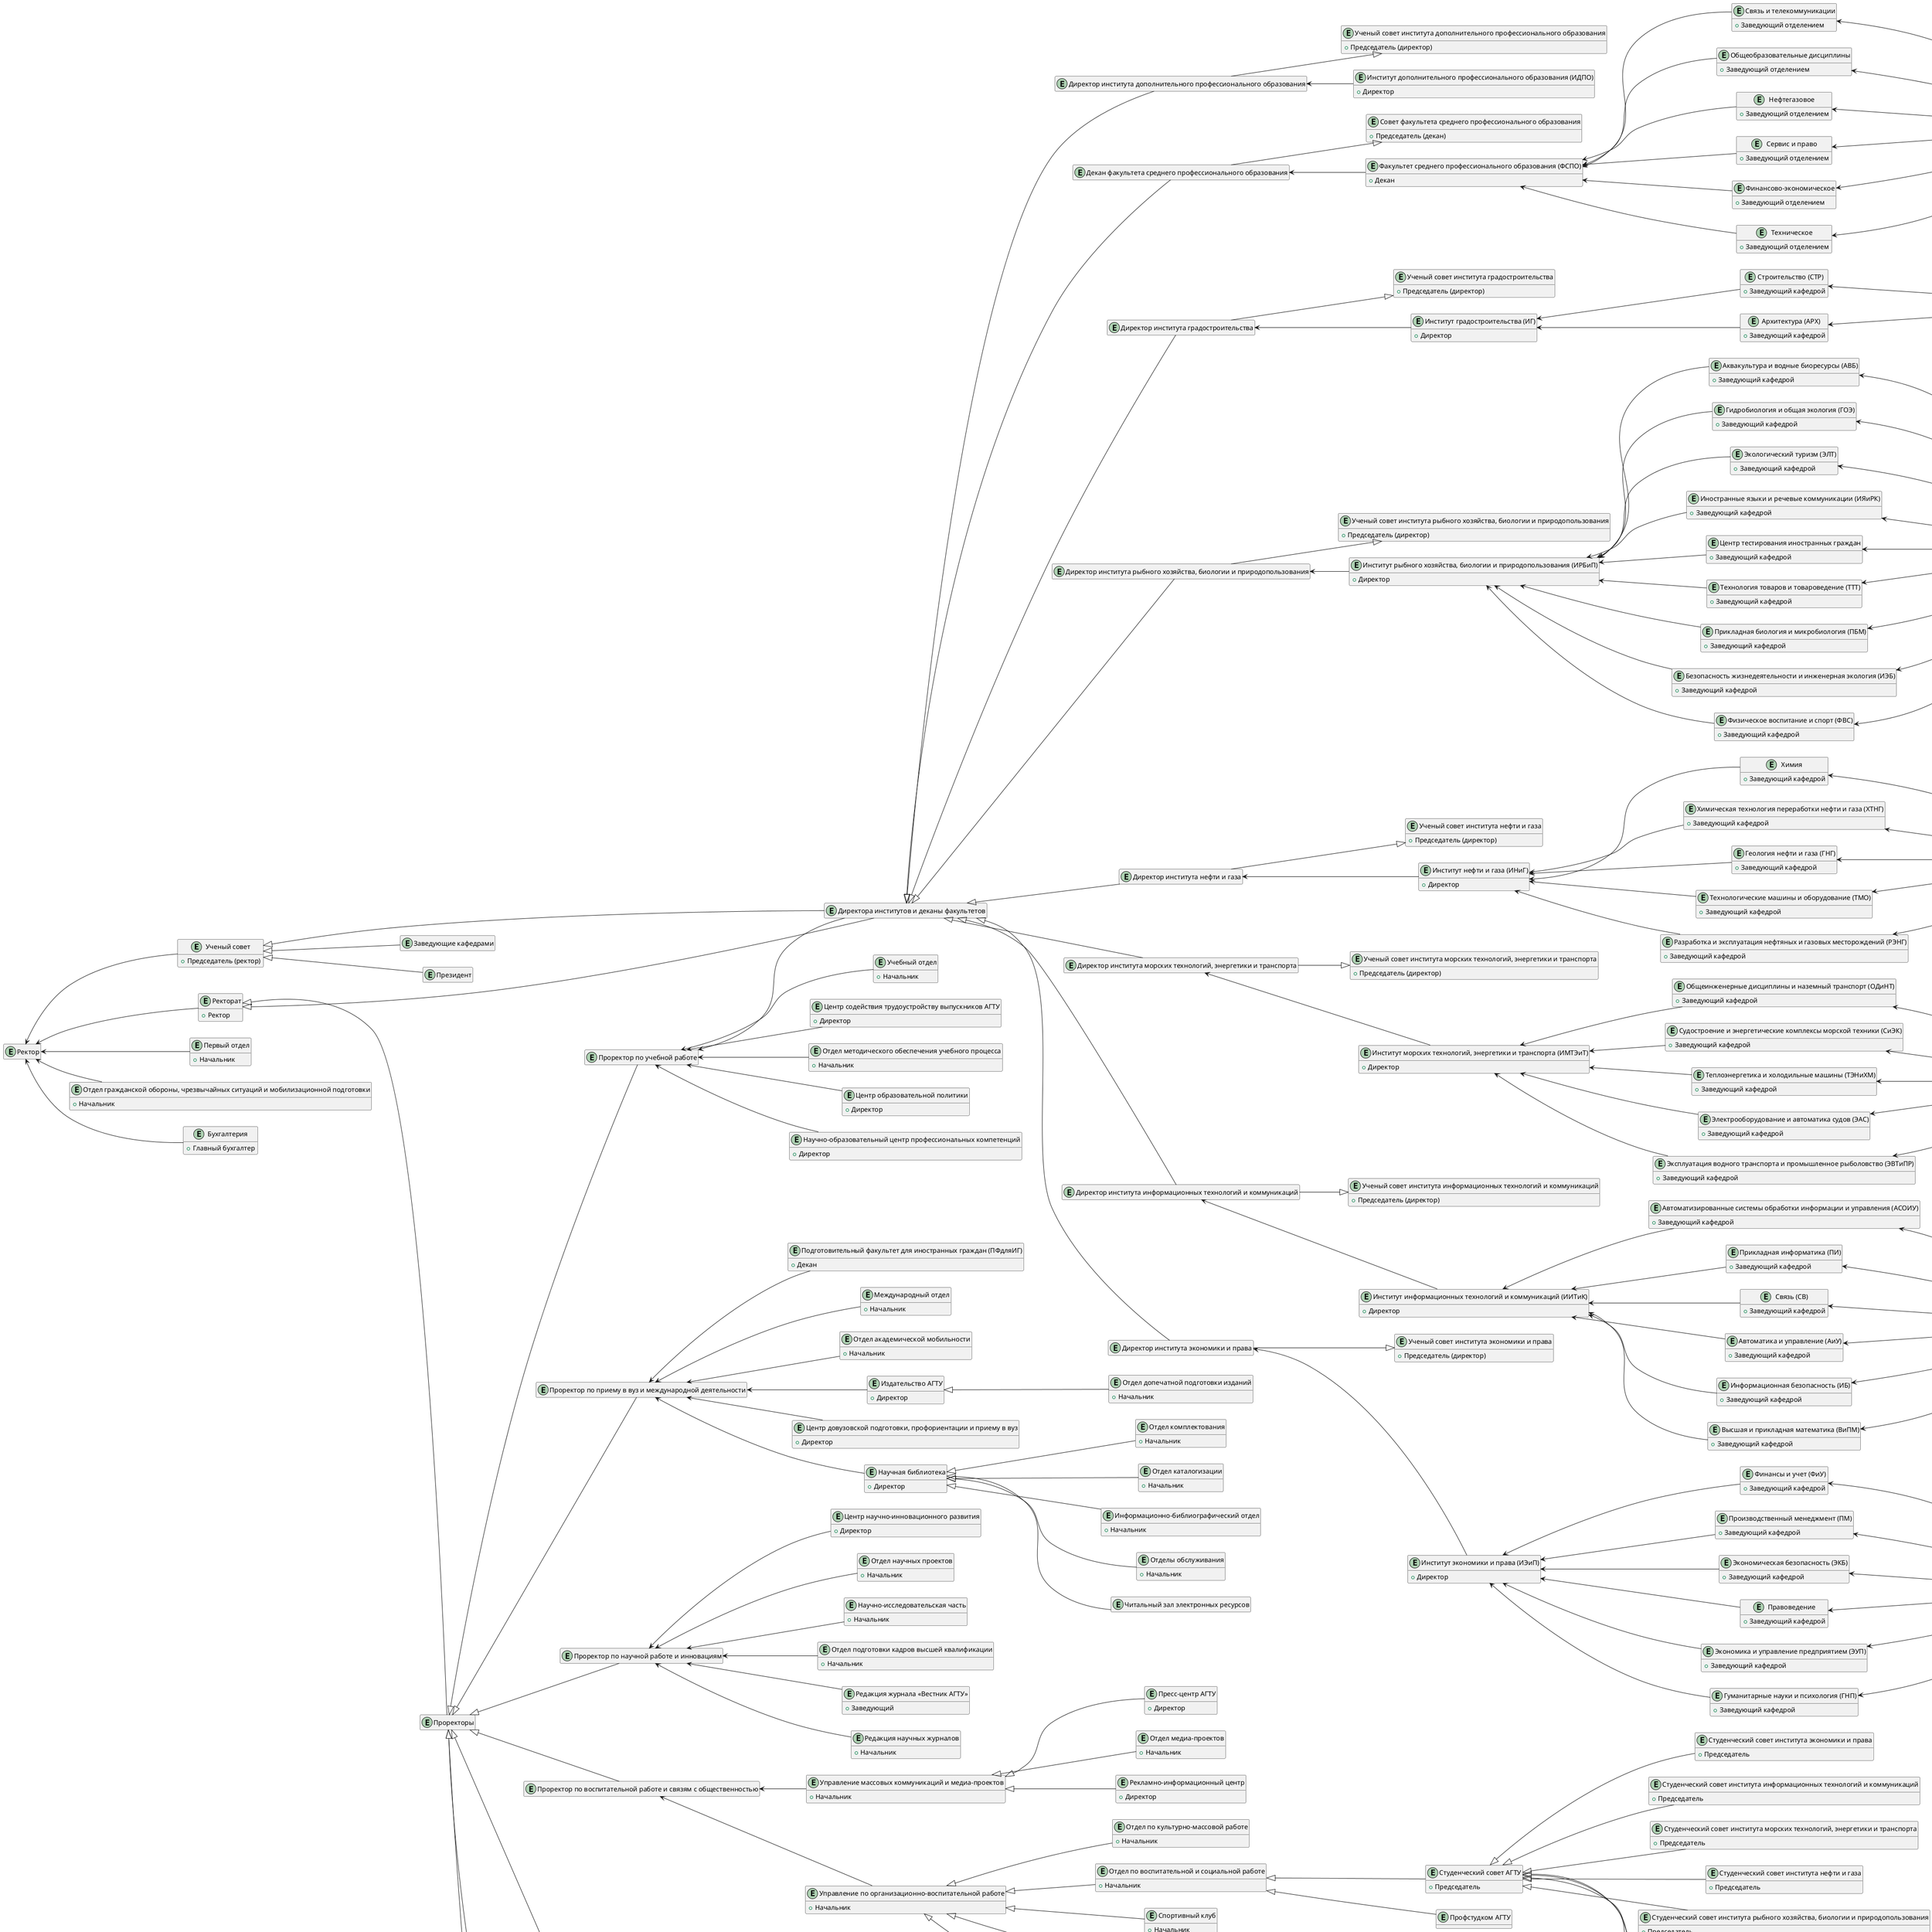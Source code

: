 @startuml
'https://plantuml.com/class-diagram

' не нужны:
' общежития
' вахты корпусов и кпп
' склад

' A <|-- B : отдел B входит в состав отдела A (отдел B руководит отделом A)
' A <-- B : отдел B подчиняется отделу A (отдел A руководит отделом B)

left to right direction

hide methods
'hide members

entity "Ученый совет" as academicCouncil {
    + {field} Председатель (ректор)
}

entity "Ректор" as rector
hide rector members
'rector --|> academicCouncil 
rector <-- academicCouncil 

entity "Ректорат" as rectory {
    + Ректор
}
rector <-- rectory


entity "Проректоры" as viceRectors
hide viceRectors members
rectory <|-- viceRectors

    entity "Проректор по учебной работе" as viceRectorForAcademicAffairs
    hide viceRectorForAcademicAffairs members
    viceRectors <|-- viceRectorForAcademicAffairs

    entity "Проректор по приему в вуз и международной деятельности" as viceRectorForAdmissionsAndInternationalActivities
    hide viceRectorForAdmissionsAndInternationalActivities members
    viceRectors <|-- viceRectorForAdmissionsAndInternationalActivities

    entity "Проректор по научной работе и инновациям" as viceRectorForResearchAndInnovations
    hide viceRectorForResearchAndInnovations members
    viceRectors <|-- viceRectorForResearchAndInnovations

    entity "Проректор по воспитательной работе и связям с общественностью" as viceRectorForEducationalWorkAndPublicRelations
    hide viceRectorForEducationalWorkAndPublicRelations members
    viceRectors <|-- viceRectorForEducationalWorkAndPublicRelations

    entity "Проректор по инфраструктурному развитию и информатизации" as viceRectorForInfrastructureDevelopmentAndInformatization
    hide viceRectorForInfrastructureDevelopmentAndInformatization members
    viceRectors <|-- viceRectorForInfrastructureDevelopmentAndInformatization

    entity "Проректор по организационно-правовым вопросам" as viceRectorForOrganizationalAndLegalAffairs
    hide viceRectorForOrganizationalAndLegalAffairs members
    viceRectors <|-- viceRectorForOrganizationalAndLegalAffairs

    entity "Проректор по финансово-экономическим вопросам" as viceRectorForFinancialAndEconomicAffairs
    hide viceRectorForFinancialAndEconomicAffairs members
    viceRectors <|-- viceRectorForFinancialAndEconomicAffairs

''''''''''''''''''''''''''''''''''''''''''''''''''''''''''''''''''''''''''''''''''''''''''''''' УЧЕНЫЕ СОВЕТЫ ИНСТИТУТОВ
entity "Ученый совет института экономики и права" as instituteAcademicCouncilOfEconomicsAndLaw {
    + {field} Председатель (директор)
}

entity "Ученый совет института информационных технологий и коммуникаций" as instituteAcademicCouncilOfInformationTechnologiesAndCommunications {
    + {field} Председатель (директор)
}

entity "Ученый совет института морских технологий, энергетики и транспорта" as instituteAcademicCouncilOfMarineTechnologiesEnergyAndTransport {
    + {field} Председатель (директор)
}

entity "Ученый совет института нефти и газа" as instituteAcademicCouncilOfOilAndGas {
    + {field} Председатель (директор)
}

entity "Ученый совет института рыбного хозяйства, биологии и природопользования" as instituteAcademicCouncilOfFisheriesBiologyAndNatureManagement {
    + {field} Председатель (директор)
}

entity "Ученый совет института градостроительства" as instituteAcademicCouncilOfUrbanPlanning {
    + {field} Председатель (директор)
}

entity "Совет факультета среднего профессионального образования" as facultyCouncilForSecondaryProfessionalEducation {
    + {field} Председатель (декан)
}

entity "Ученый совет института дополнительного профессионального образования" as instituteAcademicCouncilOfContinuingProfessionalEducation {
    + {field} Председатель (директор)
}

'''''''''''''''''''''''''''''''''''''''''''''''''''''''''''''''''''''''''''''' ДИРЕКТОРА ИНСТИТУТОВ И ДЕКАНЫ ФАКУЛЬТЕТОВ
entity "Директора институтов и деканы факультетов" as directorsAndDeans
hide directorsAndDeans members
viceRectorForAcademicAffairs <-- directorsAndDeans
rectory <|-- directorsAndDeans
academicCouncil <|-- directorsAndDeans

    entity "Директор института экономики и права" as instituteOfEconomicsAndLawDirector
    hide instituteOfEconomicsAndLawDirector members
    directorsAndDeans <|-- instituteOfEconomicsAndLawDirector
    instituteAcademicCouncilOfEconomicsAndLaw <|-up- instituteOfEconomicsAndLawDirector

    entity "Директор института информационных технологий и коммуникаций" as instituteOfInformationTechnologiesAndCommunicationsDirector
    hide instituteOfInformationTechnologiesAndCommunicationsDirector members
    directorsAndDeans <|-- instituteOfInformationTechnologiesAndCommunicationsDirector
    instituteAcademicCouncilOfInformationTechnologiesAndCommunications <|-up- instituteOfInformationTechnologiesAndCommunicationsDirector

    entity "Директор института морских технологий, энергетики и транспорта" as instituteOfMarineTechnologiesEnergyAndTransportDirector
    hide instituteOfMarineTechnologiesEnergyAndTransportDirector members
    directorsAndDeans <|-- instituteOfMarineTechnologiesEnergyAndTransportDirector
    instituteAcademicCouncilOfMarineTechnologiesEnergyAndTransport <|-up- instituteOfMarineTechnologiesEnergyAndTransportDirector

    entity "Директор института нефти и газа" as instituteOfOilAndGasDirector
    hide instituteOfOilAndGasDirector members
    directorsAndDeans <|-- instituteOfOilAndGasDirector
    instituteAcademicCouncilOfOilAndGas <|-up- instituteOfOilAndGasDirector

    entity "Директор института рыбного хозяйства, биологии и природопользования" as instituteOfFisheryBiologyAndNaturalResourceManagementDirector
    hide instituteOfFisheryBiologyAndNaturalResourceManagementDirector members
    directorsAndDeans <|-- instituteOfFisheryBiologyAndNaturalResourceManagementDirector
    instituteAcademicCouncilOfFisheriesBiologyAndNatureManagement <|-up- instituteOfFisheryBiologyAndNaturalResourceManagementDirector

    entity "Директор института градостроительства" as instituteOfUrbanPlanningDirector
    hide instituteOfUrbanPlanningDirector members
    directorsAndDeans <|-- instituteOfUrbanPlanningDirector
    instituteAcademicCouncilOfUrbanPlanning <|-up- instituteOfUrbanPlanningDirector

    entity "Декан факультета среднего профессионального образования" as facultyOfIntermediateVocationalEducationDean
    hide facultyOfIntermediateVocationalEducationDean members
    directorsAndDeans <|-- facultyOfIntermediateVocationalEducationDean
    facultyCouncilForSecondaryProfessionalEducation <|-up- facultyOfIntermediateVocationalEducationDean

    entity "Директор института дополнительного профессионального образования" as instituteOfContinuingProfessionalEducationDirector
    hide instituteOfContinuingProfessionalEducationDirector members
    directorsAndDeans <|-- instituteOfContinuingProfessionalEducationDirector
    instituteAcademicCouncilOfContinuingProfessionalEducation <|-up- instituteOfContinuingProfessionalEducationDirector

'''''''''''''''''''''''''''''''''''''''''''''''''''''''''''''''''''''''''''''''''''''''''''''''''''''''''''''' ИНСТИТУТЫ
entity "Институт экономики и права (ИЭиП)" as instituteOfEconomicsAndLaw {
    + Директор
}
instituteOfEconomicsAndLawDirector <-- instituteOfEconomicsAndLaw

entity "Институт информационных технологий и коммуникаций (ИИТиК)" as instituteOfInformationTechnologiesAndCommunications {
    + Директор
}
instituteOfInformationTechnologiesAndCommunicationsDirector <-- instituteOfInformationTechnologiesAndCommunications

entity "Институт морских технологий, энергетики и транспорта (ИМТЭиТ)" as instituteOfMarineTechnologiesEnergyAndTransport {
    + Директор
}
instituteOfMarineTechnologiesEnergyAndTransportDirector <-- instituteOfMarineTechnologiesEnergyAndTransport

entity "Институт нефти и газа (ИНиГ)" as instituteOfOilAndGas {
    + Директор
}
instituteOfOilAndGasDirector <-- instituteOfOilAndGas

entity "Институт рыбного хозяйства, биологии и природопользования (ИРБиП)" as instituteOfFisheryBiologyAndNaturalResourceManagement {
    + Директор
}
instituteOfFisheryBiologyAndNaturalResourceManagementDirector <-- instituteOfFisheryBiologyAndNaturalResourceManagement

entity "Институт градостроительства (ИГ)" as instituteOfUrbanPlanning {
    + Директор
}
instituteOfUrbanPlanningDirector <-- instituteOfUrbanPlanning

entity "Факультет среднего профессионального образования (ФСПО)" as facultyOfIntermediateVocationalEducation {
    + Декан
}
facultyOfIntermediateVocationalEducationDean <-- facultyOfIntermediateVocationalEducation

entity "Институт дополнительного профессионального образования (ИДПО)" as instituteOfContinuingProfessionalEducation {
    + Директор
}
instituteOfContinuingProfessionalEducationDirector <-- instituteOfContinuingProfessionalEducation

entity "Подготовительный факультет для иностранных граждан (ПФдляИГ)" as preparatoryFacultyForForeignCitizens {
    + Декан
}
viceRectorForAdmissionsAndInternationalActivities <-- preparatoryFacultyForForeignCitizens

'''''''''''''''''''''''''''''''''''''''''''''''''''''''''''''''''''''''''''''''''''''''''''''''''''''''''''''''' КАФЕДРЫ
entity "Заведующие кафедрами" as chairpersons
hide chairpersons members
academicCouncil <|-- chairpersons

''''''''''' Институт экономики и права (ИЭиП)

entity "Финансы и учет (ФиУ)" as financesAndAccounting {
    + Заведующий кафедрой
}
instituteOfEconomicsAndLaw <-- financesAndAccounting
entity "Производственный менеджмент (ПМ)" as productionManagement {
    + Заведующий кафедрой
}
instituteOfEconomicsAndLaw <-- productionManagement
entity "Экономическая безопасность (ЭКБ)" as economicSecurity {
    + Заведующий кафедрой
}
instituteOfEconomicsAndLaw <-- economicSecurity
entity "Правоведение" as jurisprudence {
    + Заведующий кафедрой
}
instituteOfEconomicsAndLaw <-- jurisprudence
entity "Экономика и управление предприятием (ЭУП)" as economicsAndEnterpriseManagement {
    + Заведующий кафедрой
}
instituteOfEconomicsAndLaw <-- economicsAndEnterpriseManagement
entity "Гуманитарные науки и психология (ГНП)" as humanitiesAndPsychology {
    + Заведующий кафедрой
}
instituteOfEconomicsAndLaw <-- humanitiesAndPsychology

''''''''''' Институт информационных технологий и коммуникаций (ИИТиК)

entity "Автоматизированные системы обработки информации и управления (АСОИУ)" as automatedInformationProcessingAndControl {
    + Заведующий кафедрой
}
instituteOfInformationTechnologiesAndCommunications <-- automatedInformationProcessingAndControl
entity "Прикладная информатика (ПИ)" as appliedInformatics {
    + Заведующий кафедрой
}
instituteOfInformationTechnologiesAndCommunications <-- appliedInformatics
entity "Связь (СВ)" as communication {
    + Заведующий кафедрой
}
instituteOfInformationTechnologiesAndCommunications <-- communication
entity "Автоматика и управление (АиУ)" as automationAndControl {
    + Заведующий кафедрой
}
instituteOfInformationTechnologiesAndCommunications <-- automationAndControl
entity "Информационная безопасность (ИБ)" as informationSecurity {
    + Заведующий кафедрой
}
instituteOfInformationTechnologiesAndCommunications <-- informationSecurity
entity "Высшая и прикладная математика (ВиПМ)" as higherAndAppliedMathematics {
    + Заведующий кафедрой
}
instituteOfInformationTechnologiesAndCommunications <-- higherAndAppliedMathematics

''''''''''' Институт морских технологий, энергетики и транспорта (ИМТЭиТ)

entity "Общеинженерные дисциплины и наземный транспорт (ОДиНТ)" as generalEngineeringAndGroundTransport {
    + Заведующий кафедрой
}
instituteOfMarineTechnologiesEnergyAndTransport <-- generalEngineeringAndGroundTransport
entity "Судостроение и энергетические комплексы морской техники (СиЭК)" as shipbuildingAndEnergeticComplexesOfMarineEngineering {
    + Заведующий кафедрой
}
instituteOfMarineTechnologiesEnergyAndTransport <-- shipbuildingAndEnergeticComplexesOfMarineEngineering
entity "Теплоэнергетика и холодильные машины (ТЭНиХМ)" as thermalPowerEngineeringAndRefrigerationMachines {
    + Заведующий кафедрой
}
instituteOfMarineTechnologiesEnergyAndTransport <-- thermalPowerEngineeringAndRefrigerationMachines
entity "Электрооборудование и автоматика судов (ЭАС)" as shipElectricalEquipmentAndAutomation {
    + Заведующий кафедрой
}
instituteOfMarineTechnologiesEnergyAndTransport <-- shipElectricalEquipmentAndAutomation
entity "Эксплуатация водного транспорта и промышленное рыболовство (ЭВТиПР)" as waterTransportOperationAndIndustrialFishing {
    + Заведующий кафедрой
}
instituteOfMarineTechnologiesEnergyAndTransport <-- waterTransportOperationAndIndustrialFishing
 
''''''''''' Институт нефти и газа (ИНиГ)

entity "Химия" as chemistry {
    + Заведующий кафедрой
}
instituteOfOilAndGas <-- chemistry
entity "Химическая технология переработки нефти и газа (ХТНГ)" as chemicalTechnologyOfOilAndGasProcessing {
    + Заведующий кафедрой
}
instituteOfOilAndGas <-- chemicalTechnologyOfOilAndGasProcessing
entity "Геология нефти и газа (ГНГ)" as petroleumAndGasGeology {
    + Заведующий кафедрой
}
instituteOfOilAndGas <-- petroleumAndGasGeology
entity "Технологические машины и оборудование (ТМО)" as technologicalMachinesAndEquipment {
    + Заведующий кафедрой
}
instituteOfOilAndGas <-- technologicalMachinesAndEquipment
entity "Разработка и эксплуатация нефтяных и газовых месторождений (РЭНГ)" as developmentAndOperationOfOilAndGasFields {
    + Заведующий кафедрой
}
instituteOfOilAndGas <-- developmentAndOperationOfOilAndGasFields
 
''''''''''' Институт рыбного хозяйства, биологии и природопользования (ИРБиП)

entity "Аквакультура и водные биоресурсы (АВБ)" as aquacultureAndAquaticBioresources {
    + Заведующий кафедрой
}
instituteOfFisheryBiologyAndNaturalResourceManagement <-- aquacultureAndAquaticBioresources
entity "Гидробиология и общая экология (ГОЭ)" as hydrobiologyAndGeneralEcology {
    + Заведующий кафедрой
}
instituteOfFisheryBiologyAndNaturalResourceManagement <-- hydrobiologyAndGeneralEcology
entity "Экологический туризм (ЭЛТ)" as ecologicalTourism {
    + Заведующий кафедрой
}
instituteOfFisheryBiologyAndNaturalResourceManagement <-- ecologicalTourism
entity "Иностранные языки и речевые коммуникации (ИЯиРК)" as foreignLanguagesAndSpeechCommunication {
    + Заведующий кафедрой
}
instituteOfFisheryBiologyAndNaturalResourceManagement <-- foreignLanguagesAndSpeechCommunication
' todo куда относится?
entity "Центр тестирования иностранных граждан" as foreignCitizensTestingCenter {
    + Заведующий кафедрой
}
instituteOfFisheryBiologyAndNaturalResourceManagement <-- foreignCitizensTestingCenter
entity "Технология товаров и товароведение (ТТТ)" as goodsTechnologyAndMerchandising {
    + Заведующий кафедрой
}
instituteOfFisheryBiologyAndNaturalResourceManagement <-- goodsTechnologyAndMerchandising
entity "Прикладная биология и микробиология (ПБМ)" as appliedBiologyAndMicrobiology {
    + Заведующий кафедрой
}
instituteOfFisheryBiologyAndNaturalResourceManagement <-- appliedBiologyAndMicrobiology
entity "Безопасность жизнедеятельности и инженерная экология (ИЭБ)" as lifeSafetyAndEngineeringEcology {
    + Заведующий кафедрой
}
instituteOfFisheryBiologyAndNaturalResourceManagement <-- lifeSafetyAndEngineeringEcology
entity "Физическое воспитание и спорт (ФВС)" as physicalEducationAndSports {
    + Заведующий кафедрой
}
instituteOfFisheryBiologyAndNaturalResourceManagement <-- physicalEducationAndSports
 
''''''''''' Институт градостроительства

entity "Строительство (СТР)" as construction {
    + Заведующий кафедрой
}
instituteOfUrbanPlanning <-- construction
entity "Архитектура (АРХ)" as architecture {
    + Заведующий кафедрой
}
instituteOfUrbanPlanning <-- architecture
 
''''''''''' Факультет среднего профессионального образования

entity "Связь и телекоммуникации" as communicationAndTelecommunications {
    + Заведующий отделением
}
facultyOfIntermediateVocationalEducation <-- communicationAndTelecommunications
entity "Общеобразовательные дисциплины" as generalEducationDisciplines {
    + Заведующий отделением
}
facultyOfIntermediateVocationalEducation <-- generalEducationDisciplines
entity "Нефтегазовое" as oilAndGas {
    + Заведующий отделением
}
facultyOfIntermediateVocationalEducation <-- oilAndGas
entity "Сервис и право" as serviceAndLaw {
    + Заведующий отделением
}
facultyOfIntermediateVocationalEducation <-- serviceAndLaw
entity "Финансово-экономическое" as financialAndEconomic {
    + Заведующий отделением
}
facultyOfIntermediateVocationalEducation <-- financialAndEconomic
entity "Техническое" as technical {
    + Заведующий отделением
}
facultyOfIntermediateVocationalEducation <-- technical

''''''''''' Институт дополнительного профессионального образования

' todo нужно?
'entity "Автотехнический учебный центр повышения квалификации и переподготовки" as automotiveTrainingCenterForProfessionalDevelopment {
'    ' todo кто руководитель?
'}
'instituteOfContinuingProfessionalEducation <-- automotiveTrainingCenterForProfessionalDevelopment

'''''''''''''''''''''''''''''''''''''''''''''''''''''''''''''''''''''''''''''''''''''''''''''''''''''' ПРОФИЛЬНЫЕ ОТДЕЛЫ
entity "Первый отдел" as firstDepartment {
    + Начальник
}
rector <-- firstDepartment

entity "Отдел гражданской обороны, чрезвычайных ситуаций и мобилизационной подготовки" as civilDefenseAndEmergencySituationDepartment {
    + Начальник
}
rector <-- civilDefenseAndEmergencySituationDepartment

entity "Президент" as president
hide president members
academicCouncil <|-- president

entity "Бухгалтерия" as accounting {
    + Главный бухгалтер
}
rector <-- accounting

entity "Отдел кадров" as hrDepartment {
    + Начальник
}
viceRectorForOrganizationalAndLegalAffairs <-- hrDepartment

entity "Юридический отдел" as legalDepartment {
    + Начальник
}
viceRectorForOrganizationalAndLegalAffairs <-- legalDepartment

entity "Студенческая канцелярия" as studentAffairsOffice {
    + Начальник
}
viceRectorForOrganizationalAndLegalAffairs <-- studentAffairsOffice

entity "Общий отдел" as generalDepartment {
    + Начальник
}
viceRectorForOrganizationalAndLegalAffairs <-- generalDepartment
    entity "Отдел делопроизводства" as documentManagementDepartment
    generalDepartment <|-- documentManagementDepartment
    entity "Секретариат руководства" as executiveSecretariat
    generalDepartment <|-- executiveSecretariat
    entity "Военно-учетный стол" as militaryRegistrationDesk
    generalDepartment <|-- militaryRegistrationDesk
    entity "Архив" as archive
    generalDepartment <|-- archive

entity "Международный отдел" as internationalRelationsOffice {
    + Начальник
}
viceRectorForAdmissionsAndInternationalActivities <-- internationalRelationsOffice

entity "Отдел академической мобильности" as academicMobilityOffice {
    + Начальник
}
viceRectorForAdmissionsAndInternationalActivities <-- academicMobilityOffice

entity "Управление массовых коммуникаций и медиа-проектов" as massCommunicationsAndMediaProjectsManagement {
    + Начальник
}
viceRectorForEducationalWorkAndPublicRelations <-- massCommunicationsAndMediaProjectsManagement
    entity "Пресс-центр АГТУ" as AGTUPressCenter {
        + Директор
    }
    massCommunicationsAndMediaProjectsManagement <|-- AGTUPressCenter
    entity "Отдел медиа-проектов" as mediaProjectsDepartment {
        + Начальник
    }
    massCommunicationsAndMediaProjectsManagement <|-- mediaProjectsDepartment
    entity "Рекламно-информационный центр" as advertisingAndInformationCenter {
        + Директор
    }
    massCommunicationsAndMediaProjectsManagement <|-- advertisingAndInformationCenter

entity "Управление по организационно-воспитательной работе" as organizationalAndEducationalWorkManagement {
    + Начальник
}
viceRectorForEducationalWorkAndPublicRelations <-- organizationalAndEducationalWorkManagement
    entity "Отдел по культурно-массовой работе" as culturalAndMassWorkDepartment {
        + Начальник
    }
    organizationalAndEducationalWorkManagement <|-- culturalAndMassWorkDepartment
    entity "Отдел по воспитательной и социальной работе" as educationalAndSocialWorkDepartment {
        + Начальник
    }
    organizationalAndEducationalWorkManagement <|-- educationalAndSocialWorkDepartment
    entity "Спортивный клуб" as sportsClub {
        + Начальник
    }
    organizationalAndEducationalWorkManagement <|-- sportsClub
    entity "Центр социально-психологической помощи «Доверие»" as TrustSocialAndPsychologicalSupportCenter {
        + Директор
    }
    organizationalAndEducationalWorkManagement <|-- TrustSocialAndPsychologicalSupportCenter
    entity "Музей истории АГТУ" as AGTUHistoryMuseum {
        + Директор
    }
    organizationalAndEducationalWorkManagement <|-- AGTUHistoryMuseum
    entity "Студенческий совет АГТУ" as AGTUStudentCouncil {
        + Председатель
    }
    educationalAndSocialWorkDepartment <|-- AGTUStudentCouncil
        entity "Студенческий совет института экономики и права" as instituteOfEconomicsAndLawStudentCouncil {
            + Председатель
        }
        AGTUStudentCouncil <|-- instituteOfEconomicsAndLawStudentCouncil
        entity "Студенческий совет института информационных технологий и коммуникаций" as instituteOfInformationTechnologiesAndCommunicationsStudentCouncil {
            + Председатель
        }
        AGTUStudentCouncil <|-- instituteOfInformationTechnologiesAndCommunicationsStudentCouncil
        entity "Студенческий совет института морских технологий, энергетики и транспорта" as instituteOfMarineTechnologiesEnergyAndTransportStudentCouncil {
            + Председатель
        }
        AGTUStudentCouncil <|-- instituteOfMarineTechnologiesEnergyAndTransportStudentCouncil
        entity "Студенческий совет института нефти и газа" as instituteOfOilAndGasStudentCouncil {
            + Председатель
        }
        AGTUStudentCouncil <|-- instituteOfOilAndGasStudentCouncil
        entity "Студенческий совет института рыбного хозяйства, биологии и природопользования" as instituteOfFisheryBiologyAndNaturalResourceManagementStudentCouncil {
            + Председатель
        }
        AGTUStudentCouncil <|-- instituteOfFisheryBiologyAndNaturalResourceManagementStudentCouncil
        entity "Студенческий совет института градостроительства" as instituteOfUrbanPlanningStudentCouncil {
            + Председатель
        }
        AGTUStudentCouncil <|-- instituteOfUrbanPlanningStudentCouncil
        entity "Студенческий совет факультета среднего профессионального образования" as facultyOfIntermediateVocationalEducationStudentCouncil {
            + Председатель
        }
        AGTUStudentCouncil <|-- facultyOfIntermediateVocationalEducationStudentCouncil
        entity "Студенческий совет института дополнительного профессионального образования" as facultyOfIntermediateVocationalEducationStudentCouncilStudentCouncil {
            + Председатель
        }
        AGTUStudentCouncil <|-- facultyOfIntermediateVocationalEducationStudentCouncilStudentCouncil

    entity "Профстудком АГТУ" as AGTUStudentTradeUnionCommittee {

    }
    educationalAndSocialWorkDepartment <|-- AGTUStudentTradeUnionCommittee
    
entity "Студенческие группы института экономики и права" as instituteOfEconomicsAndLawStudentGroups
hide instituteOfEconomicsAndLawStudentGroups members
financesAndAccounting <-- instituteOfEconomicsAndLawStudentGroups
productionManagement <-- instituteOfEconomicsAndLawStudentGroups 
economicSecurity <-- instituteOfEconomicsAndLawStudentGroups
jurisprudence <-- instituteOfEconomicsAndLawStudentGroups
economicsAndEnterpriseManagement <-- instituteOfEconomicsAndLawStudentGroups
humanitiesAndPsychology <-- instituteOfEconomicsAndLawStudentGroups

entity "Студенческие группы института информационных технологий и коммуникаций" as instituteOfInformationTechnologiesAndCommunicationsStudentGroups
hide instituteOfInformationTechnologiesAndCommunicationsStudentGroups members
automatedInformationProcessingAndControl <-- instituteOfInformationTechnologiesAndCommunicationsStudentGroups
appliedInformatics <-- instituteOfInformationTechnologiesAndCommunicationsStudentGroups
communication <-- instituteOfInformationTechnologiesAndCommunicationsStudentGroups
automationAndControl <-- instituteOfInformationTechnologiesAndCommunicationsStudentGroups
informationSecurity <-- instituteOfInformationTechnologiesAndCommunicationsStudentGroups
higherAndAppliedMathematics <-- instituteOfInformationTechnologiesAndCommunicationsStudentGroups

entity "Студенческие группы института морских технологий, энергетики и транспорта" as instituteOfMarineTechnologiesEnergyAndTransportStudentGroups
hide instituteOfMarineTechnologiesEnergyAndTransportStudentGroups members
generalEngineeringAndGroundTransport <-- instituteOfMarineTechnologiesEnergyAndTransportStudentGroups
shipbuildingAndEnergeticComplexesOfMarineEngineering <-- instituteOfMarineTechnologiesEnergyAndTransportStudentGroups
thermalPowerEngineeringAndRefrigerationMachines <-- instituteOfMarineTechnologiesEnergyAndTransportStudentGroups
shipElectricalEquipmentAndAutomation <-- instituteOfMarineTechnologiesEnergyAndTransportStudentGroups
waterTransportOperationAndIndustrialFishing <-- instituteOfMarineTechnologiesEnergyAndTransportStudentGroups

entity "Студенческие группы института нефти и газа" as instituteOfOilAndGasStudentGroups
hide instituteOfOilAndGasStudentGroups members
chemistry <-- instituteOfOilAndGasStudentGroups
chemicalTechnologyOfOilAndGasProcessing <-- instituteOfOilAndGasStudentGroups
petroleumAndGasGeology <-- instituteOfOilAndGasStudentGroups
technologicalMachinesAndEquipment <-- instituteOfOilAndGasStudentGroups
developmentAndOperationOfOilAndGasFields <-- instituteOfOilAndGasStudentGroups

entity "Студенческие группы института рыбного хозяйства, биологии и природопользования" as instituteOfFisheryBiologyAndNaturalResourceManagementStudentGroups
hide instituteOfFisheryBiologyAndNaturalResourceManagementStudentGroups members
aquacultureAndAquaticBioresources <-- instituteOfFisheryBiologyAndNaturalResourceManagementStudentGroups
hydrobiologyAndGeneralEcology <-- instituteOfFisheryBiologyAndNaturalResourceManagementStudentGroups
ecologicalTourism <-- instituteOfFisheryBiologyAndNaturalResourceManagementStudentGroups
foreignLanguagesAndSpeechCommunication <-- instituteOfFisheryBiologyAndNaturalResourceManagementStudentGroups
foreignCitizensTestingCenter <-- instituteOfFisheryBiologyAndNaturalResourceManagementStudentGroups
goodsTechnologyAndMerchandising <-- instituteOfFisheryBiologyAndNaturalResourceManagementStudentGroups
appliedBiologyAndMicrobiology <-- instituteOfFisheryBiologyAndNaturalResourceManagementStudentGroups
lifeSafetyAndEngineeringEcology <-- instituteOfFisheryBiologyAndNaturalResourceManagementStudentGroups
physicalEducationAndSports <-- instituteOfFisheryBiologyAndNaturalResourceManagementStudentGroups

entity "Студенческие группы института градостроительства" as instituteOfUrbanPlanningStudentGroups
hide instituteOfUrbanPlanningStudentGroups members
construction <-- instituteOfUrbanPlanningStudentGroups
architecture <-- instituteOfUrbanPlanningStudentGroups

entity "Студенческие группы факультета среднего профессионального образования" as facultyOfIntermediateVocationalEducationStudentGroups
hide facultyOfIntermediateVocationalEducationStudentGroups members
communicationAndTelecommunications <-- facultyOfIntermediateVocationalEducationStudentGroups
generalEducationDisciplines <-- facultyOfIntermediateVocationalEducationStudentGroups
oilAndGas <-- facultyOfIntermediateVocationalEducationStudentGroups
serviceAndLaw <-- facultyOfIntermediateVocationalEducationStudentGroups
financialAndEconomic <-- facultyOfIntermediateVocationalEducationStudentGroups
technical <-- facultyOfIntermediateVocationalEducationStudentGroups

' todo нужно?
'entity "Студенческие группы факультета дополнительного профессионального образования" as instituteOfContinuingProfessionalEducationStudentGroups
'hide instituteOfContinuingProfessionalEducationStudentGroups members

entity "Физкультурно-спортивное сооружение 'Спорткомплекс'" as sportsFacility {
    + Директор
}
viceRectorForInfrastructureDevelopmentAndInformatization <-- sportsFacility

entity "Управление информационных систем и технологий" as informationSystemsAndTechnologiesManagement {
    + Начальник
}
viceRectorForInfrastructureDevelopmentAndInformatization <-- informationSystemsAndTechnologiesManagement
    entity "Отдел АСУ" as automationSystemsDepartment {
        + Начальник
    }
    informationSystemsAndTechnologiesManagement <|-- automationSystemsDepartment
    entity "Отдел информационной безопасности" as informationSecurityDepartment {
        + Начальник
    }
    informationSystemsAndTechnologiesManagement <|-- informationSecurityDepartment
    entity "Сервисный отдел" as serviceDepartment {
        + Начальник
    }
    informationSystemsAndTechnologiesManagement <|-- serviceDepartment
    entity "Отдел вычислительных сетей и связи" as computerNetworksAndCommunicationsDepartment {
        + Начальник
    }
    informationSystemsAndTechnologiesManagement <|-- computerNetworksAndCommunicationsDepartment

entity "Диспетчерский отдел" as dispatchDepartment {
    + Начальник
}
viceRectorForInfrastructureDevelopmentAndInformatization <-- dispatchDepartment

entity "Учебный отдел" as academicDepartment {
    + Начальник
}
viceRectorForAcademicAffairs <-- academicDepartment

entity "Центр содействия трудоустройству выпускников АГТУ" as careerDevelopmentCenter {
    + Директор
}
viceRectorForAcademicAffairs <-- careerDevelopmentCenter

entity "Отдел методического обеспечения учебного процесса" as educationalProcessSupportDepartment {
    + Начальник
}
viceRectorForAcademicAffairs <-- educationalProcessSupportDepartment

entity "Центр образовательной политики" as educationalPolicyCenter {
    + Директор
}
viceRectorForAcademicAffairs <-- educationalPolicyCenter

entity "Издательство АГТУ" as AGTUPublishingHouse {
    + Директор
}
viceRectorForAdmissionsAndInternationalActivities <-- AGTUPublishingHouse
    entity "Отдел допечатной подготовки изданий" as prepressDepartment {
        + Начальник
    }
    AGTUPublishingHouse <|-- prepressDepartment

entity "Научно-образовательный центр профессиональных компетенций" as professionalCompetenciesCenter {
     + Директор
}
viceRectorForAcademicAffairs <-- professionalCompetenciesCenter

entity "Центр довузовской подготовки, профориентации и приему в вуз" as preuniversityPreparationAndAdmissionCenter {
    + Директор
}
viceRectorForAdmissionsAndInternationalActivities <-- preuniversityPreparationAndAdmissionCenter

entity "Научная библиотека" as scientificLibrary {
    + Директор
}
viceRectorForAdmissionsAndInternationalActivities <-- scientificLibrary
    entity "Отдел комплектования" as acquisitionDepartment {
        + Начальник
    }
    scientificLibrary <|-- acquisitionDepartment
    entity "Отдел каталогизации" as catalogingDepartment {
        + Начальник
    }
    scientificLibrary <|-- catalogingDepartment
    entity "Информационно-библиографический отдел" as informationAndBibliographyDepartment {
        + Начальник
    }
    scientificLibrary <|-- informationAndBibliographyDepartment
    entity "Отделы обслуживания" as serviceDepartments {
        + Начальник
    }
    scientificLibrary <|-- serviceDepartments
    entity "Читальный зал электронных ресурсов" as electronicResourcesReadingRoom {
        ' todo кто руководитель?
    }
    hide electronicResourcesReadingRoom members
    scientificLibrary <|-- electronicResourcesReadingRoom
    ' todo следующие отделы нужны?
'    entity "Отдел научной литературы" as scientificLiteratureDepartment {
'
'    }
'    scientificLibrary -- scientificLiteratureDepartment
'    entity "Студенческий читальный зал" as studentReadingRoom {
'
'    }
'    scientificLibrary -- studentReadingRoom
'    entity "Отдел учебной литературы" as educationalLiteratureDepartment {
'
'    }
'    scientificLibrary -- educationalLiteratureDepartment
'    entity "Читальный зал экономической и юридической литературы" as economicsAndLawReadingRoom {
'
'    }
'    scientificLibrary -- economicsAndLawReadingRoom
'    entity "Читальный зал периодических изданий" as periodicalsReadingRoom {
'
'    }
'    scientificLibrary -- periodicalsReadingRoom

entity "Центр научно-инновационного развития" as scientificAndInnovativeDevelopmentCenter {
    + Директор
}
viceRectorForResearchAndInnovations <-- scientificAndInnovativeDevelopmentCenter

entity "Отдел научных проектов" as researchProjectsDepartment {
    + Начальник
}
viceRectorForResearchAndInnovations <-- researchProjectsDepartment

entity "Научно-исследовательская часть" as researchDivision {
    + Начальник
}
viceRectorForResearchAndInnovations <-- researchDivision

entity "Отдел подготовки кадров высшей квалификации" as postgraduateTrainingDepartment {
    + Начальник
}
viceRectorForResearchAndInnovations <-- postgraduateTrainingDepartment

entity "Редакция журнала «Вестник АГТУ»" as AGTUJournalEditorialOffice {
    + Заведующий
}
viceRectorForResearchAndInnovations <-- AGTUJournalEditorialOffice

entity "Редакция научных журналов" as scientificJournalsEditorialOffice {
    + Начальник
}
viceRectorForResearchAndInnovations <-- scientificJournalsEditorialOffice

entity "Отдел маркетинга" as marketingDepartment {
    + Начальник
}
viceRectorForFinancialAndEconomicAffairs <-- marketingDepartment

entity "Договорный отдел" as contractDepartment {
    + Начальник
}
viceRectorForFinancialAndEconomicAffairs <-- contractDepartment

entity "Отдел материально-технического снабжения" as materialsAndTechnicalSupplyDepartment {
    + Начальник
}
viceRectorForFinancialAndEconomicAffairs <-- materialsAndTechnicalSupplyDepartment

entity "Планово-экономический отдел" as planningAndEconomicDepartment {
    + Начальник
}
viceRectorForFinancialAndEconomicAffairs <-- planningAndEconomicDepartment
    entity "Сектор бюджетирования, аналитического учёта и контроля" as budgetingAndAnalyticalControlSector {
        + Начальник
    }
    planningAndEconomicDepartment <|-- budgetingAndAnalyticalControlSector
    entity "Сектор труда и заработной платы" as laborAndWageSector {
        + Начальник
    }
    planningAndEconomicDepartment <|-- laborAndWageSector


entity "Отдел внебюджетной деятельности и социальной защиты" as extrabudgetaryActivitiesAndSocialProtectionDepartment {
    + Начальник
}
viceRectorForFinancialAndEconomicAffairs <-- extrabudgetaryActivitiesAndSocialProtectionDepartment

entity "Административно-хозяйственное управление" as administrativeAndEconomicManagement {
    + Начальник
}
viceRectorForInfrastructureDevelopmentAndInformatization <-- administrativeAndEconomicManagement
    entity "Отдел по комплексному обслуживанию вуза" as comprehensiveUniversityServiceDepartment {
        + Начальник
    }
    administrativeAndEconomicManagement <|-- comprehensiveUniversityServiceDepartment
    entity "Хозяйственный отдел" as economicDepartment {
        + Начальник
    }
    administrativeAndEconomicManagement <|-- economicDepartment
    entity "Транспортный отдел" as transportDepartment {
        + Начальник
    }
    administrativeAndEconomicManagement <|-- transportDepartment

entity "Отдел по управлению имуществом и проектами" as propertyAndProjectManagementDepartment {
    + Начальник
}
viceRectorForInfrastructureDevelopmentAndInformatization <-- propertyAndProjectManagementDepartment

entity "Отдел охраны труда и техники безопасности" as laborProtectionAndTechnicalSafetyDepartment {
    + Начальник
}
viceRectorForOrganizationalAndLegalAffairs <-- laborProtectionAndTechnicalSafetyDepartment

entity "Коменданты учебных корпусов" as academicBuildingsGuardhouses 
hide academicBuildingsGuardhouses members
administrativeAndEconomicManagement <-- academicBuildingsGuardhouses

    entity "Главный учебный корпус" as mainAcademicBuildingGuardhouse {
        + Комендант
    }
    academicBuildingsGuardhouses <|-- mainAcademicBuildingGuardhouse
    entity "Учебный корпус №2" as academicBuilding2Guardhouse {
        + Комендант
    }
    academicBuildingsGuardhouses <|-- academicBuilding2Guardhouse
    entity "Учебный корпус №3" as academicBuilding3Guardhouse {
        + Комендант
    }
    academicBuildingsGuardhouses <|-- academicBuilding3Guardhouse
    entity "Учебный корпус №4" as academicBuilding4Guardhouse {
        + Комендант
    }
    academicBuildingsGuardhouses <|-- academicBuilding4Guardhouse
    entity "Учебный корпус №5" as academicBuilding5Guardhouse {
        + Комендант
    }
    academicBuildingsGuardhouses <|-- academicBuilding5Guardhouse
    entity "Учебный корпус №6" as academicBuilding6Guardhouse {
        + Комендант
    }
    academicBuildingsGuardhouses <|-- academicBuilding6Guardhouse
    entity "Учебный корпус №7" as academicBuilding7Guardhouse {
        + Комендант
    }
    academicBuildingsGuardhouses <|-- academicBuilding7Guardhouse
    entity "Учебный корпус №8" as academicBuilding8Guardhouse {
        + Комендант
    }
    academicBuildingsGuardhouses <|-- academicBuilding8Guardhouse
    entity "Учебный корпус №9" as academicBuilding9Guardhouse {
        + Комендант
    }
    academicBuildingsGuardhouses <|-- academicBuilding9Guardhouse
    entity "Учебный корпус №10-11" as academicBuilding10_11Guardhouse {
        + Комендант
    }
    academicBuildingsGuardhouses <|-- academicBuilding10_11Guardhouse

' todo нужны?
'entity "Дополнительные структуры" as additionalStructures {
'
'}
'    entity "Медицинский пункт" as medicalPoint {
'
'    }
'    additionalStructures -- medicalPoint
'    entity "Профсоюзный комитет сотрудников ФГБОУ ВО 'АГТУ'" as AGTUStaffTradeUnionCommittee {
'
'    }
'    additionalStructures -- AGTUStaffTradeUnionCommittee





@enduml
